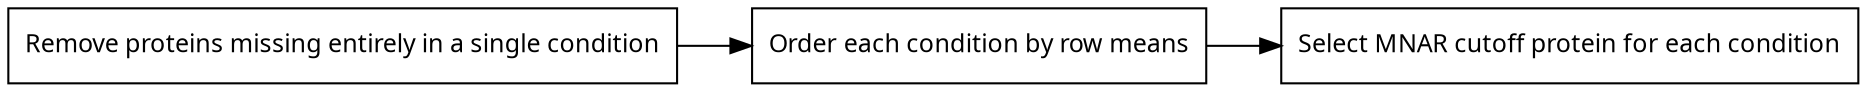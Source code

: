 /*
Copyright 2019-2020 Emir Turkes, Guar Pallavi, Stephanie Fowler, UK DRI at UCL, Columbia
University Medical Center

Licensed under the Apache License, Version 2.0 (the "License");
you may not use this file except in compliance with the License.
You may obtain a copy of the License at

    http://www.apache.org/licenses/LICENSE-2.0

Unless required by applicable law or agreed to in writing, software
distributed under the License is distributed on an "AS IS" BASIS,
WITHOUT WARRANTIES OR CONDITIONS OF ANY KIND, either express or implied.
See the License for the specific language governing permissions and
limitations under the License.
*/

digraph {
    rankdir=LR;
    node [shape=box, fontname=Verdana, fontsize=12];
    edge [fontname=Verdana, fontsize=12];
    splines=ortho;

    rm_all_missing [label="Remove proteins missing entirely in a single condition"];
    order [label="Order each condition by row means"];
    select_MNAR [label="Select MNAR cutoff protein for each condition"];

    rm_all_missing -> order;
    order -> select_MNAR;
}
